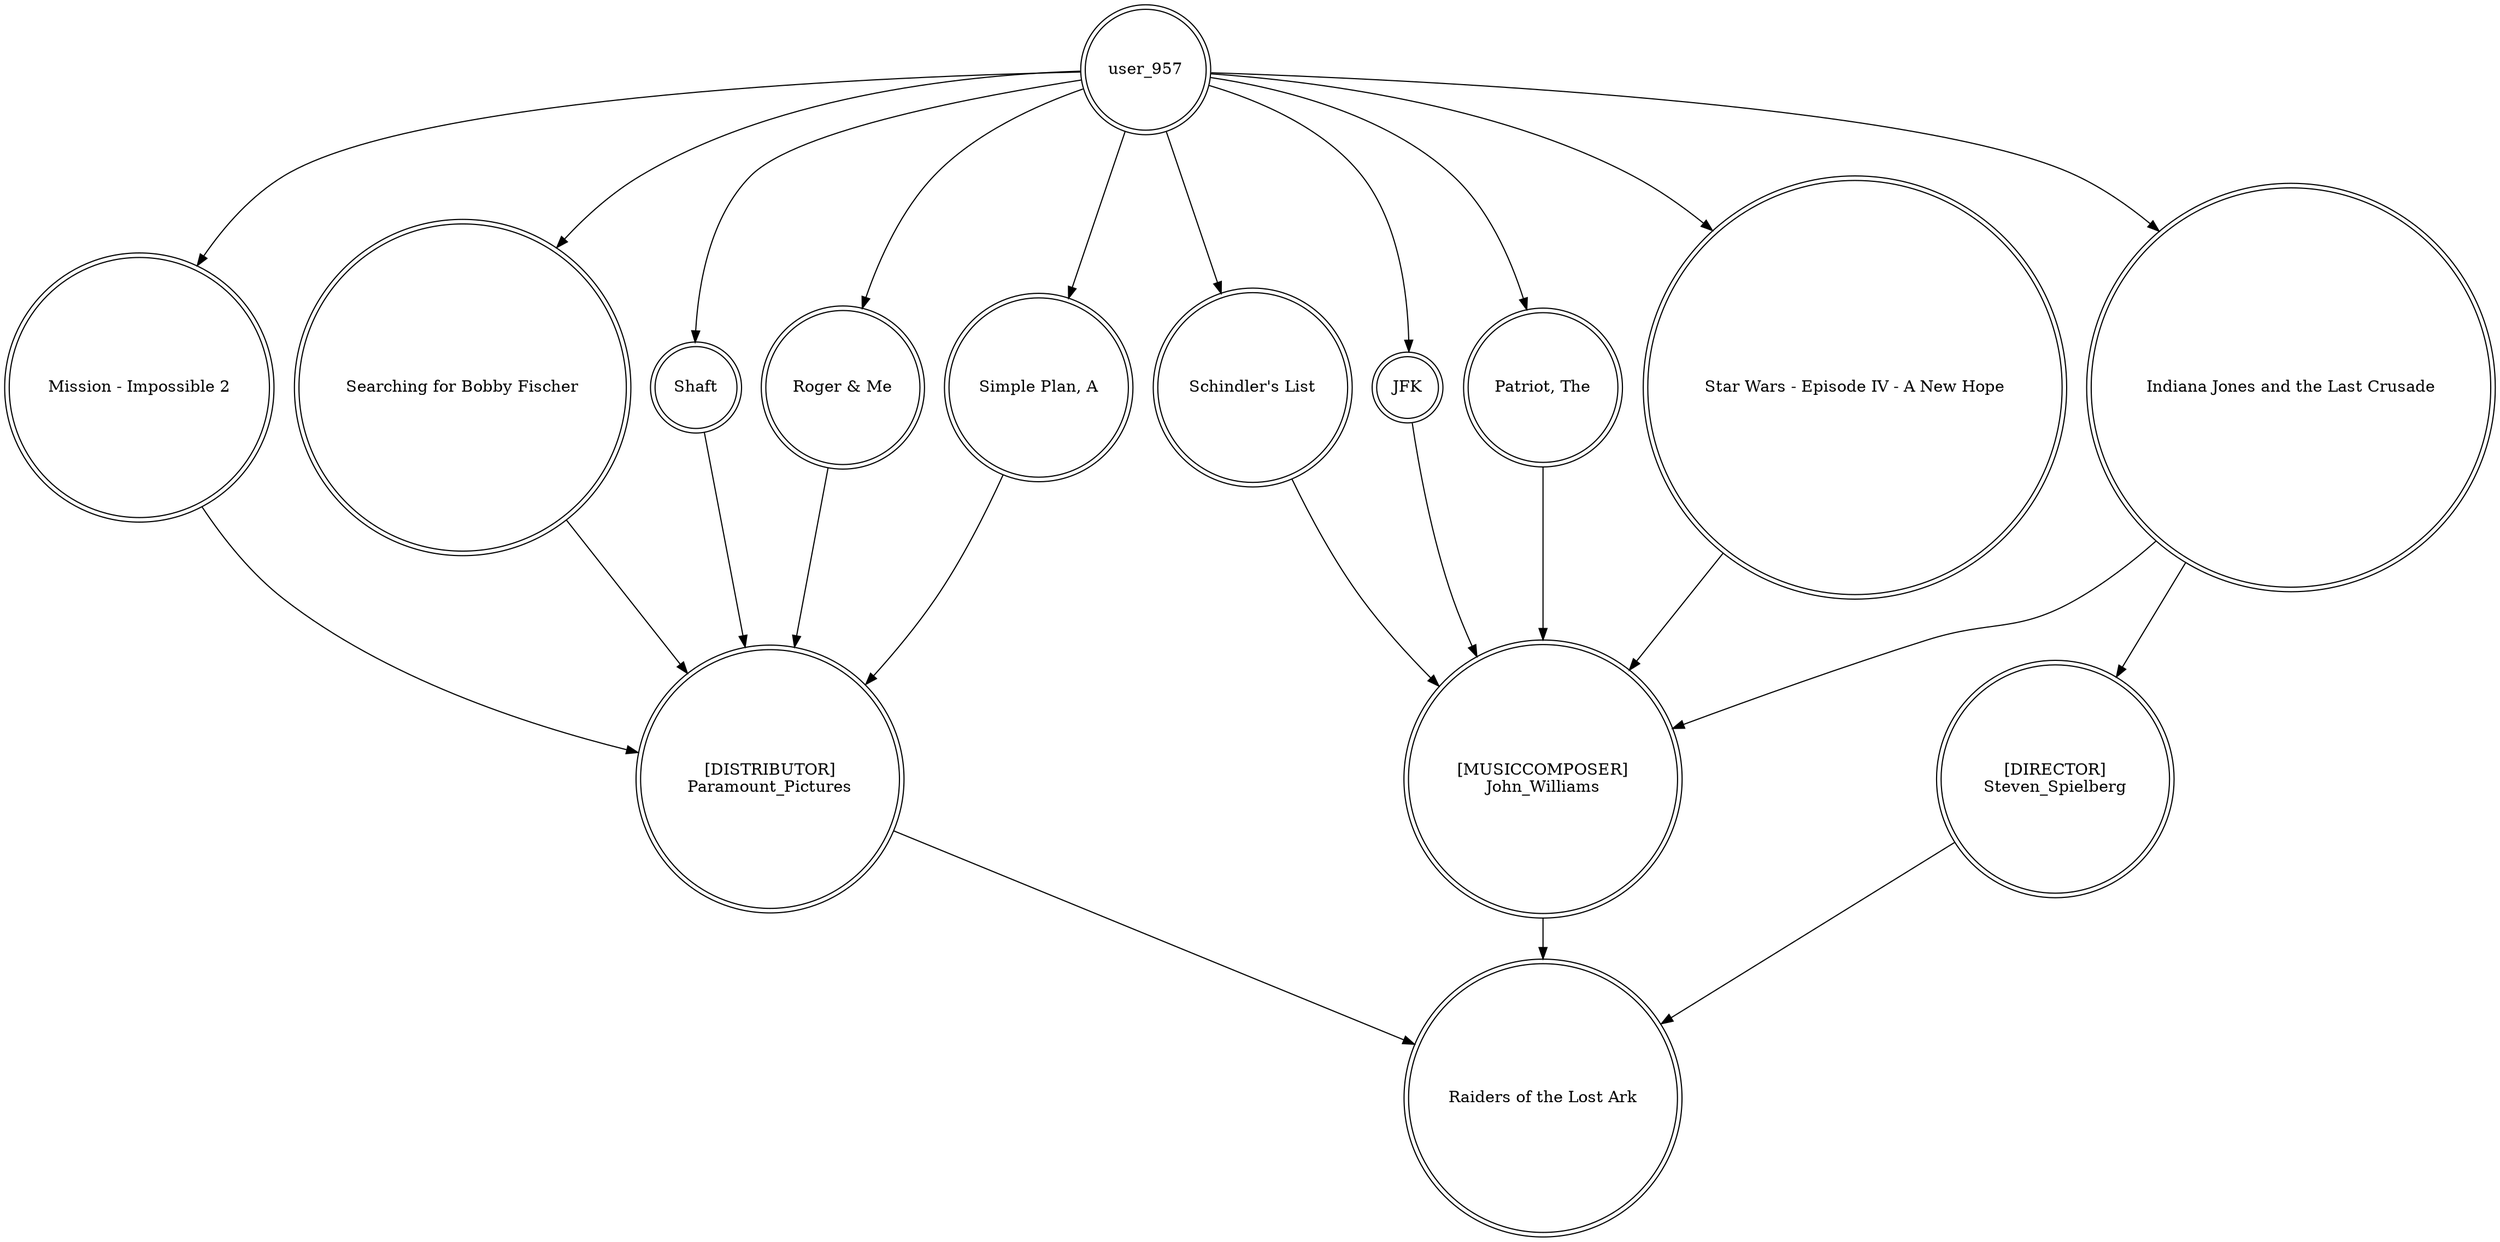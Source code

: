 digraph finite_state_machine {
	node [shape=doublecircle]
	user_957 -> "Mission - Impossible 2"
	"Schindler's List" -> "[MUSICCOMPOSER]
John_Williams"
	user_957 -> "Searching for Bobby Fischer"
	user_957 -> "Schindler's List"
	"Indiana Jones and the Last Crusade" -> "[MUSICCOMPOSER]
John_Williams"
	user_957 -> Shaft
	user_957 -> "Roger & Me"
	Shaft -> "[DISTRIBUTOR]
Paramount_Pictures"
	"[DISTRIBUTOR]
Paramount_Pictures" -> "Raiders of the Lost Ark"
	user_957 -> JFK
	"[MUSICCOMPOSER]
John_Williams" -> "Raiders of the Lost Ark"
	user_957 -> "Indiana Jones and the Last Crusade"
	user_957 -> "Simple Plan, A"
	"[DIRECTOR]
Steven_Spielberg" -> "Raiders of the Lost Ark"
	"Searching for Bobby Fischer" -> "[DISTRIBUTOR]
Paramount_Pictures"
	"Simple Plan, A" -> "[DISTRIBUTOR]
Paramount_Pictures"
	"Patriot, The" -> "[MUSICCOMPOSER]
John_Williams"
	user_957 -> "Patriot, The"
	"Star Wars - Episode IV - A New Hope" -> "[MUSICCOMPOSER]
John_Williams"
	"Indiana Jones and the Last Crusade" -> "[DIRECTOR]
Steven_Spielberg"
	JFK -> "[MUSICCOMPOSER]
John_Williams"
	"Roger & Me" -> "[DISTRIBUTOR]
Paramount_Pictures"
	"Mission - Impossible 2" -> "[DISTRIBUTOR]
Paramount_Pictures"
	user_957 -> "Star Wars - Episode IV - A New Hope"
}
